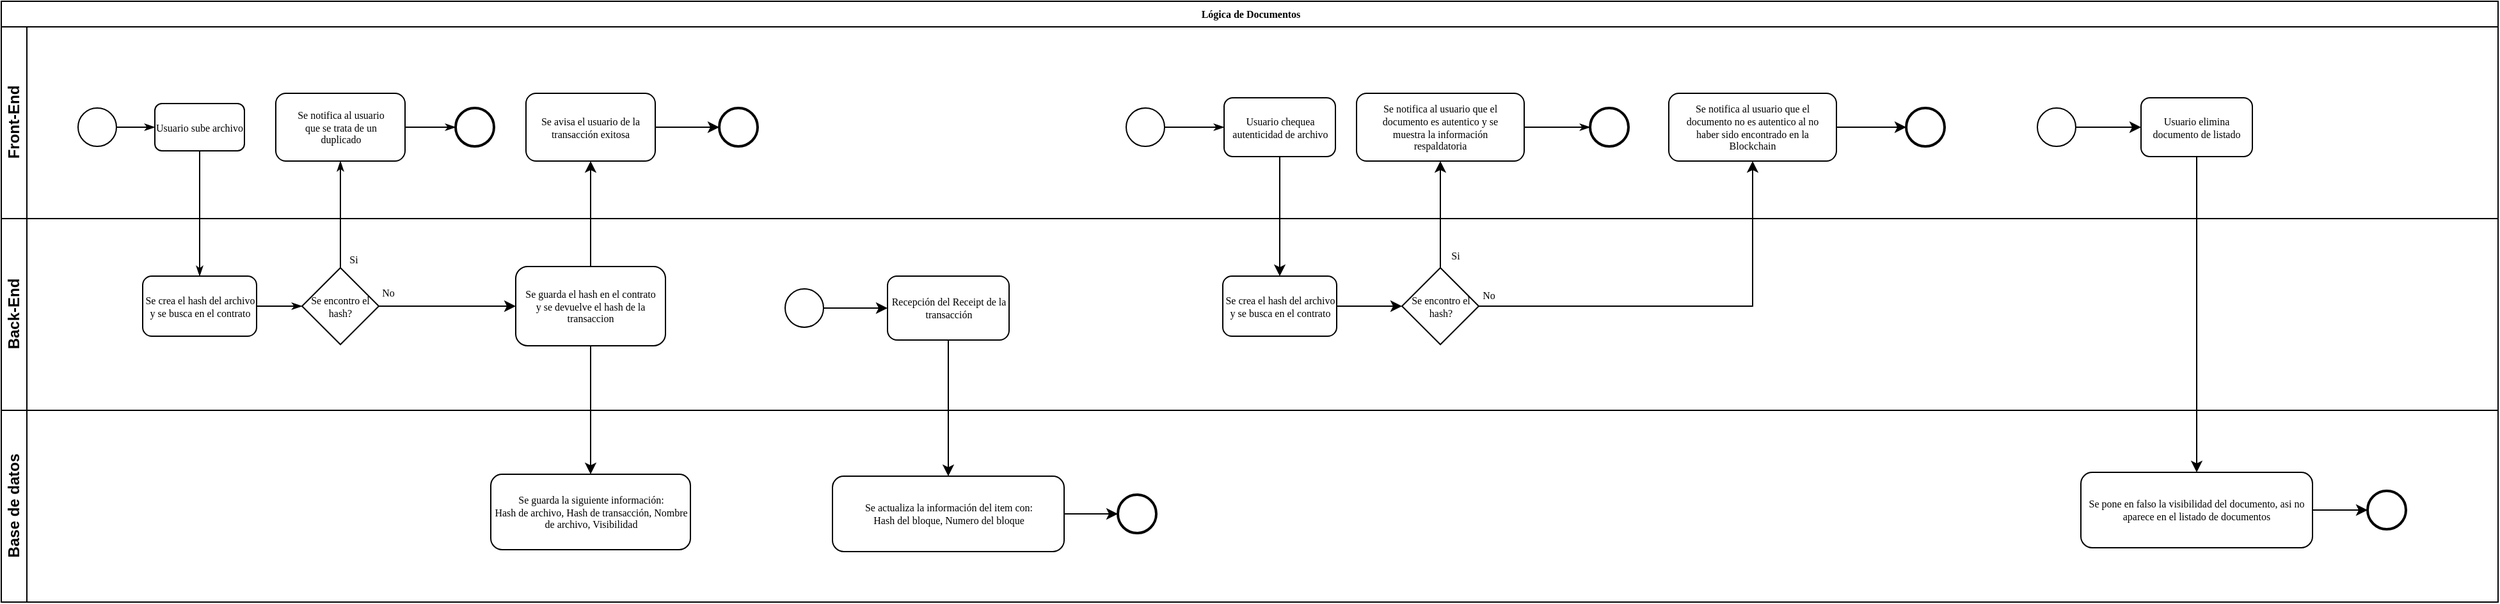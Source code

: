 <mxfile version="10.9.8" type="github"><diagram name="Carga y Verificación de archivos" id="c7488fd3-1785-93aa-aadb-54a6760d102a"><mxGraphModel dx="1955" dy="899" grid="0" gridSize="10" guides="1" tooltips="1" connect="1" arrows="1" fold="1" page="0" pageScale="1" pageWidth="1100" pageHeight="850" background="#ffffff" math="0" shadow="0"><root><mxCell id="0"/><mxCell id="1" parent="0"/><mxCell id="2b4e8129b02d487f-1" value="Lógica de Documentos" style="swimlane;html=1;childLayout=stackLayout;horizontal=1;startSize=20;horizontalStack=0;rounded=0;shadow=0;labelBackgroundColor=none;strokeColor=#000000;strokeWidth=1;fillColor=#ffffff;fontFamily=Verdana;fontSize=8;fontColor=#000000;align=center;" parent="1" vertex="1"><mxGeometry x="180" y="70" width="1951" height="470" as="geometry"/></mxCell><mxCell id="2b4e8129b02d487f-24" style="edgeStyle=orthogonalEdgeStyle;rounded=0;html=1;labelBackgroundColor=none;startArrow=none;startFill=0;startSize=5;endArrow=classicThin;endFill=1;endSize=5;jettySize=auto;orthogonalLoop=1;strokeColor=#000000;strokeWidth=1;fontFamily=Verdana;fontSize=8;fontColor=#000000;" parent="2b4e8129b02d487f-1" source="2b4e8129b02d487f-6" target="2b4e8129b02d487f-12" edge="1"><mxGeometry relative="1" as="geometry"/></mxCell><mxCell id="2b4e8129b02d487f-25" value="Si" style="edgeStyle=orthogonalEdgeStyle;rounded=0;html=1;labelBackgroundColor=none;startArrow=none;startFill=0;startSize=5;endArrow=classicThin;endFill=1;endSize=5;jettySize=auto;orthogonalLoop=1;strokeColor=#000000;strokeWidth=1;fontFamily=Verdana;fontSize=8;fontColor=#000000;" parent="2b4e8129b02d487f-1" source="2b4e8129b02d487f-13" target="2b4e8129b02d487f-7" edge="1"><mxGeometry x="-0.844" y="-10" relative="1" as="geometry"><mxPoint as="offset"/></mxGeometry></mxCell><mxCell id="Vf1fXxhv4RTHMEAuQQtR-8" style="edgeStyle=orthogonalEdgeStyle;rounded=0;orthogonalLoop=1;jettySize=auto;html=1;exitX=0.5;exitY=1;exitDx=0;exitDy=0;entryX=0.5;entryY=0;entryDx=0;entryDy=0;fontFamily=Verdana;fontSize=8;" parent="2b4e8129b02d487f-1" source="Vf1fXxhv4RTHMEAuQQtR-3" target="Vf1fXxhv4RTHMEAuQQtR-7" edge="1"><mxGeometry relative="1" as="geometry"/></mxCell><mxCell id="Vf1fXxhv4RTHMEAuQQtR-13" style="edgeStyle=orthogonalEdgeStyle;rounded=0;orthogonalLoop=1;jettySize=auto;html=1;exitX=0.5;exitY=1;exitDx=0;exitDy=0;entryX=0.5;entryY=0;entryDx=0;entryDy=0;fontFamily=Verdana;fontSize=8;" parent="2b4e8129b02d487f-1" source="Vf1fXxhv4RTHMEAuQQtR-10" target="Vf1fXxhv4RTHMEAuQQtR-12" edge="1"><mxGeometry relative="1" as="geometry"/></mxCell><mxCell id="2b4e8129b02d487f-2" value="Front-End" style="swimlane;html=1;startSize=20;horizontal=0;" parent="2b4e8129b02d487f-1" vertex="1"><mxGeometry y="20" width="1951" height="150" as="geometry"><mxRectangle y="20" width="680" height="80" as="alternateBounds"/></mxGeometry></mxCell><mxCell id="2b4e8129b02d487f-18" style="edgeStyle=orthogonalEdgeStyle;rounded=0;html=1;labelBackgroundColor=none;startArrow=none;startFill=0;startSize=5;endArrow=classicThin;endFill=1;endSize=5;jettySize=auto;orthogonalLoop=1;strokeColor=#000000;strokeWidth=1;fontFamily=Verdana;fontSize=8;fontColor=#000000;" parent="2b4e8129b02d487f-2" source="2b4e8129b02d487f-5" target="2b4e8129b02d487f-6" edge="1"><mxGeometry relative="1" as="geometry"/></mxCell><mxCell id="2b4e8129b02d487f-5" value="" style="ellipse;whiteSpace=wrap;html=1;rounded=0;shadow=0;labelBackgroundColor=none;strokeColor=#000000;strokeWidth=1;fillColor=#ffffff;fontFamily=Verdana;fontSize=8;fontColor=#000000;align=center;" parent="2b4e8129b02d487f-2" vertex="1"><mxGeometry x="60" y="63.5" width="30" height="30" as="geometry"/></mxCell><mxCell id="2b4e8129b02d487f-6" value="Usuario sube archivo" style="rounded=1;whiteSpace=wrap;html=1;shadow=0;labelBackgroundColor=none;strokeColor=#000000;strokeWidth=1;fillColor=#ffffff;fontFamily=Verdana;fontSize=8;fontColor=#000000;align=center;" parent="2b4e8129b02d487f-2" vertex="1"><mxGeometry x="120" y="60.0" width="70" height="37" as="geometry"/></mxCell><mxCell id="2b4e8129b02d487f-20" style="edgeStyle=orthogonalEdgeStyle;rounded=0;html=1;labelBackgroundColor=none;startArrow=none;startFill=0;startSize=5;endArrow=classicThin;endFill=1;endSize=5;jettySize=auto;orthogonalLoop=1;strokeColor=#000000;strokeWidth=1;fontFamily=Verdana;fontSize=8;fontColor=#000000;" parent="2b4e8129b02d487f-2" source="2b4e8129b02d487f-7" target="2b4e8129b02d487f-8" edge="1"><mxGeometry relative="1" as="geometry"><Array as="points"><mxPoint x="343" y="78"/><mxPoint x="343" y="78"/></Array></mxGeometry></mxCell><mxCell id="2b4e8129b02d487f-7" value="Se notifica al usuario que se trata de un duplicado" style="rounded=1;whiteSpace=wrap;html=1;shadow=0;labelBackgroundColor=none;strokeColor=#000000;strokeWidth=1;fillColor=#ffffff;fontFamily=Verdana;fontSize=8;fontColor=#000000;align=center;spacingLeft=10;spacingRight=10;" parent="2b4e8129b02d487f-2" vertex="1"><mxGeometry x="214.5" y="52.0" width="101" height="53" as="geometry"/></mxCell><mxCell id="2b4e8129b02d487f-8" value="" style="ellipse;whiteSpace=wrap;html=1;rounded=0;shadow=0;labelBackgroundColor=none;strokeColor=#000000;strokeWidth=2;fillColor=#ffffff;fontFamily=Verdana;fontSize=8;fontColor=#000000;align=center;" parent="2b4e8129b02d487f-2" vertex="1"><mxGeometry x="355" y="63.5" width="30" height="30" as="geometry"/></mxCell><mxCell id="vjVr3ZovqBMG1nXdXKrQ-22" value="" style="ellipse;whiteSpace=wrap;html=1;rounded=0;shadow=0;labelBackgroundColor=none;strokeColor=#000000;strokeWidth=1;fillColor=#ffffff;fontFamily=Verdana;fontSize=8;fontColor=#000000;align=center;" vertex="1" parent="2b4e8129b02d487f-2"><mxGeometry x="879" y="63.5" width="30" height="30" as="geometry"/></mxCell><mxCell id="vjVr3ZovqBMG1nXdXKrQ-23" value="Usuario chequea autenticidad de archivo" style="rounded=1;whiteSpace=wrap;html=1;shadow=0;labelBackgroundColor=none;strokeColor=#000000;strokeWidth=1;fillColor=#ffffff;fontFamily=Verdana;fontSize=8;fontColor=#000000;align=center;" vertex="1" parent="2b4e8129b02d487f-2"><mxGeometry x="955.5" y="55.5" width="87" height="46" as="geometry"/></mxCell><mxCell id="vjVr3ZovqBMG1nXdXKrQ-21" style="edgeStyle=orthogonalEdgeStyle;rounded=0;html=1;labelBackgroundColor=none;startArrow=none;startFill=0;startSize=5;endArrow=classicThin;endFill=1;endSize=5;jettySize=auto;orthogonalLoop=1;strokeColor=#000000;strokeWidth=1;fontFamily=Verdana;fontSize=8;fontColor=#000000;" edge="1" parent="2b4e8129b02d487f-2" source="vjVr3ZovqBMG1nXdXKrQ-22" target="vjVr3ZovqBMG1nXdXKrQ-23"><mxGeometry relative="1" as="geometry"/></mxCell><mxCell id="vjVr3ZovqBMG1nXdXKrQ-25" value="Se notifica al usuario que el documento es autentico y se muestra la información respaldatoria" style="rounded=1;whiteSpace=wrap;html=1;shadow=0;labelBackgroundColor=none;strokeColor=#000000;strokeWidth=1;fillColor=#ffffff;fontFamily=Verdana;fontSize=8;fontColor=#000000;align=center;spacingLeft=10;spacingRight=10;" vertex="1" parent="2b4e8129b02d487f-2"><mxGeometry x="1059" y="52" width="131" height="53" as="geometry"/></mxCell><mxCell id="vjVr3ZovqBMG1nXdXKrQ-26" value="" style="ellipse;whiteSpace=wrap;html=1;rounded=0;shadow=0;labelBackgroundColor=none;strokeColor=#000000;strokeWidth=2;fillColor=#ffffff;fontFamily=Verdana;fontSize=8;fontColor=#000000;align=center;" vertex="1" parent="2b4e8129b02d487f-2"><mxGeometry x="1241.5" y="63.5" width="30" height="30" as="geometry"/></mxCell><mxCell id="vjVr3ZovqBMG1nXdXKrQ-24" style="edgeStyle=orthogonalEdgeStyle;rounded=0;html=1;labelBackgroundColor=none;startArrow=none;startFill=0;startSize=5;endArrow=classicThin;endFill=1;endSize=5;jettySize=auto;orthogonalLoop=1;strokeColor=#000000;strokeWidth=1;fontFamily=Verdana;fontSize=8;fontColor=#000000;" edge="1" parent="2b4e8129b02d487f-2" source="vjVr3ZovqBMG1nXdXKrQ-25" target="vjVr3ZovqBMG1nXdXKrQ-26"><mxGeometry relative="1" as="geometry"><Array as="points"><mxPoint x="1224" y="78"/><mxPoint x="1224" y="78"/></Array></mxGeometry></mxCell><mxCell id="vjVr3ZovqBMG1nXdXKrQ-41" style="edgeStyle=orthogonalEdgeStyle;rounded=0;orthogonalLoop=1;jettySize=auto;html=1;exitX=1;exitY=0.5;exitDx=0;exitDy=0;entryX=0;entryY=0.5;entryDx=0;entryDy=0;fontFamily=Verdana;fontSize=8;" edge="1" parent="2b4e8129b02d487f-2" source="vjVr3ZovqBMG1nXdXKrQ-37" target="vjVr3ZovqBMG1nXdXKrQ-40"><mxGeometry relative="1" as="geometry"/></mxCell><mxCell id="vjVr3ZovqBMG1nXdXKrQ-37" value="Se notifica al usuario que el documento no es autentico al no haber sido encontrado en la Blockchain" style="rounded=1;whiteSpace=wrap;html=1;shadow=0;labelBackgroundColor=none;strokeColor=#000000;strokeWidth=1;fillColor=#ffffff;fontFamily=Verdana;fontSize=8;fontColor=#000000;align=center;spacingLeft=10;spacingRight=10;" vertex="1" parent="2b4e8129b02d487f-2"><mxGeometry x="1303" y="52" width="131" height="53" as="geometry"/></mxCell><mxCell id="vjVr3ZovqBMG1nXdXKrQ-40" value="" style="ellipse;whiteSpace=wrap;html=1;rounded=0;shadow=0;labelBackgroundColor=none;strokeColor=#000000;strokeWidth=2;fillColor=#ffffff;fontFamily=Verdana;fontSize=8;fontColor=#000000;align=center;" vertex="1" parent="2b4e8129b02d487f-2"><mxGeometry x="1488.5" y="63.5" width="30" height="30" as="geometry"/></mxCell><mxCell id="vjVr3ZovqBMG1nXdXKrQ-44" style="edgeStyle=orthogonalEdgeStyle;rounded=0;orthogonalLoop=1;jettySize=auto;html=1;exitX=1;exitY=0.5;exitDx=0;exitDy=0;entryX=0;entryY=0.5;entryDx=0;entryDy=0;fontFamily=Verdana;fontSize=8;" edge="1" parent="2b4e8129b02d487f-2" source="vjVr3ZovqBMG1nXdXKrQ-42" target="vjVr3ZovqBMG1nXdXKrQ-43"><mxGeometry relative="1" as="geometry"/></mxCell><mxCell id="vjVr3ZovqBMG1nXdXKrQ-42" value="" style="ellipse;whiteSpace=wrap;html=1;rounded=0;shadow=0;labelBackgroundColor=none;strokeColor=#000000;strokeWidth=1;fillColor=#ffffff;fontFamily=Verdana;fontSize=8;fontColor=#000000;align=center;" vertex="1" parent="2b4e8129b02d487f-2"><mxGeometry x="1591" y="63.5" width="30" height="30" as="geometry"/></mxCell><mxCell id="vjVr3ZovqBMG1nXdXKrQ-43" value="Usuario elimina documento de listado" style="rounded=1;whiteSpace=wrap;html=1;shadow=0;labelBackgroundColor=none;strokeColor=#000000;strokeWidth=1;fillColor=#ffffff;fontFamily=Verdana;fontSize=8;fontColor=#000000;align=center;" vertex="1" parent="2b4e8129b02d487f-2"><mxGeometry x="1672" y="55.5" width="87" height="46" as="geometry"/></mxCell><mxCell id="vjVr3ZovqBMG1nXdXKrQ-200" style="edgeStyle=orthogonalEdgeStyle;rounded=0;orthogonalLoop=1;jettySize=auto;html=1;exitX=1;exitY=0.5;exitDx=0;exitDy=0;entryX=0;entryY=0.5;entryDx=0;entryDy=0;fontFamily=Verdana;fontSize=8;" edge="1" parent="2b4e8129b02d487f-2" source="vjVr3ZovqBMG1nXdXKrQ-197" target="vjVr3ZovqBMG1nXdXKrQ-199"><mxGeometry relative="1" as="geometry"/></mxCell><mxCell id="vjVr3ZovqBMG1nXdXKrQ-197" value="Se avisa el usuario de la transacción exitosa" style="rounded=1;whiteSpace=wrap;html=1;shadow=0;labelBackgroundColor=none;strokeColor=#000000;strokeWidth=1;fillColor=#ffffff;fontFamily=Verdana;fontSize=8;fontColor=#000000;align=center;spacingLeft=10;spacingRight=10;" vertex="1" parent="2b4e8129b02d487f-2"><mxGeometry x="410" y="52.0" width="101" height="53" as="geometry"/></mxCell><mxCell id="vjVr3ZovqBMG1nXdXKrQ-199" value="" style="ellipse;whiteSpace=wrap;html=1;rounded=0;shadow=0;labelBackgroundColor=none;strokeColor=#000000;strokeWidth=2;fillColor=#ffffff;fontFamily=Verdana;fontSize=8;fontColor=#000000;align=center;" vertex="1" parent="2b4e8129b02d487f-2"><mxGeometry x="561" y="63.5" width="30" height="30" as="geometry"/></mxCell><mxCell id="vjVr3ZovqBMG1nXdXKrQ-33" style="edgeStyle=orthogonalEdgeStyle;rounded=0;orthogonalLoop=1;jettySize=auto;html=1;exitX=0.5;exitY=1;exitDx=0;exitDy=0;entryX=0.5;entryY=0;entryDx=0;entryDy=0;" edge="1" parent="2b4e8129b02d487f-1" source="vjVr3ZovqBMG1nXdXKrQ-23" target="vjVr3ZovqBMG1nXdXKrQ-28"><mxGeometry relative="1" as="geometry"/></mxCell><mxCell id="vjVr3ZovqBMG1nXdXKrQ-34" style="edgeStyle=orthogonalEdgeStyle;rounded=0;orthogonalLoop=1;jettySize=auto;html=1;exitX=0.5;exitY=0;exitDx=0;exitDy=0;exitPerimeter=0;entryX=0.5;entryY=1;entryDx=0;entryDy=0;" edge="1" parent="2b4e8129b02d487f-1" source="vjVr3ZovqBMG1nXdXKrQ-31" target="vjVr3ZovqBMG1nXdXKrQ-25"><mxGeometry relative="1" as="geometry"/></mxCell><mxCell id="vjVr3ZovqBMG1nXdXKrQ-39" value="Si" style="text;html=1;resizable=0;points=[];align=center;verticalAlign=middle;labelBackgroundColor=#ffffff;fontFamily=Verdana;fontSize=8;" vertex="1" connectable="0" parent="vjVr3ZovqBMG1nXdXKrQ-34"><mxGeometry x="-0.699" y="-1" relative="1" as="geometry"><mxPoint x="10" y="2.5" as="offset"/></mxGeometry></mxCell><mxCell id="vjVr3ZovqBMG1nXdXKrQ-29" style="edgeStyle=orthogonalEdgeStyle;rounded=0;orthogonalLoop=1;jettySize=auto;html=1;exitX=1;exitY=0.5;exitDx=0;exitDy=0;exitPerimeter=0;fontFamily=Verdana;fontSize=8;entryX=0.5;entryY=1;entryDx=0;entryDy=0;" edge="1" parent="2b4e8129b02d487f-1" source="vjVr3ZovqBMG1nXdXKrQ-31" target="vjVr3ZovqBMG1nXdXKrQ-37"><mxGeometry relative="1" as="geometry"><Array as="points"><mxPoint x="1154" y="239"/><mxPoint x="1369" y="239"/></Array><mxPoint x="1410" y="134" as="targetPoint"/></mxGeometry></mxCell><mxCell id="vjVr3ZovqBMG1nXdXKrQ-30" value="No" style="text;html=1;resizable=0;points=[];align=center;verticalAlign=middle;labelBackgroundColor=#ffffff;fontSize=8;fontFamily=Verdana;" vertex="1" connectable="0" parent="vjVr3ZovqBMG1nXdXKrQ-29"><mxGeometry y="-13" relative="1" as="geometry"><mxPoint x="-156.5" y="-21.5" as="offset"/></mxGeometry></mxCell><mxCell id="vjVr3ZovqBMG1nXdXKrQ-46" style="edgeStyle=orthogonalEdgeStyle;rounded=0;orthogonalLoop=1;jettySize=auto;html=1;exitX=0.5;exitY=1;exitDx=0;exitDy=0;entryX=0.5;entryY=0;entryDx=0;entryDy=0;fontFamily=Verdana;fontSize=8;" edge="1" parent="2b4e8129b02d487f-1" source="vjVr3ZovqBMG1nXdXKrQ-43" target="vjVr3ZovqBMG1nXdXKrQ-45"><mxGeometry relative="1" as="geometry"/></mxCell><mxCell id="vjVr3ZovqBMG1nXdXKrQ-198" style="edgeStyle=orthogonalEdgeStyle;rounded=0;orthogonalLoop=1;jettySize=auto;html=1;exitX=0.5;exitY=0;exitDx=0;exitDy=0;entryX=0.5;entryY=1;entryDx=0;entryDy=0;fontFamily=Verdana;fontSize=8;" edge="1" parent="2b4e8129b02d487f-1" source="Vf1fXxhv4RTHMEAuQQtR-3" target="vjVr3ZovqBMG1nXdXKrQ-197"><mxGeometry relative="1" as="geometry"><Array as="points"><mxPoint x="460" y="182"/><mxPoint x="460" y="182"/></Array></mxGeometry></mxCell><mxCell id="2b4e8129b02d487f-3" value="Back-End" style="swimlane;html=1;startSize=20;horizontal=0;" parent="2b4e8129b02d487f-1" vertex="1"><mxGeometry y="170" width="1951" height="150" as="geometry"/></mxCell><mxCell id="2b4e8129b02d487f-26" style="edgeStyle=orthogonalEdgeStyle;rounded=0;html=1;labelBackgroundColor=none;startArrow=none;startFill=0;startSize=5;endArrow=classicThin;endFill=1;endSize=5;jettySize=auto;orthogonalLoop=1;strokeColor=#000000;strokeWidth=1;fontFamily=Verdana;fontSize=8;fontColor=#000000;" parent="2b4e8129b02d487f-3" source="2b4e8129b02d487f-12" target="2b4e8129b02d487f-13" edge="1"><mxGeometry relative="1" as="geometry"><Array as="points"><mxPoint x="230" y="69"/><mxPoint x="230" y="69"/></Array></mxGeometry></mxCell><mxCell id="2b4e8129b02d487f-12" value="Se crea el hash del archivo y se busca en el contrato" style="rounded=1;whiteSpace=wrap;html=1;shadow=0;labelBackgroundColor=none;strokeColor=#000000;strokeWidth=1;fillColor=#ffffff;fontFamily=Verdana;fontSize=8;fontColor=#000000;align=center;" parent="2b4e8129b02d487f-3" vertex="1"><mxGeometry x="110.5" y="45.0" width="89" height="47" as="geometry"/></mxCell><mxCell id="Vf1fXxhv4RTHMEAuQQtR-5" style="edgeStyle=orthogonalEdgeStyle;rounded=0;orthogonalLoop=1;jettySize=auto;html=1;exitX=1;exitY=0.5;exitDx=0;exitDy=0;exitPerimeter=0;entryX=0;entryY=0.5;entryDx=0;entryDy=0;fontFamily=Verdana;fontSize=8;" parent="2b4e8129b02d487f-3" source="2b4e8129b02d487f-13" target="Vf1fXxhv4RTHMEAuQQtR-3" edge="1"><mxGeometry relative="1" as="geometry"><Array as="points"><mxPoint x="310" y="68"/></Array></mxGeometry></mxCell><mxCell id="Vf1fXxhv4RTHMEAuQQtR-6" value="No" style="text;html=1;resizable=0;points=[];align=center;verticalAlign=middle;labelBackgroundColor=#ffffff;fontSize=8;fontFamily=Verdana;" parent="Vf1fXxhv4RTHMEAuQQtR-5" vertex="1" connectable="0"><mxGeometry y="-13" relative="1" as="geometry"><mxPoint x="-47" y="-23.5" as="offset"/></mxGeometry></mxCell><mxCell id="2b4e8129b02d487f-13" value="Se encontro el hash?" style="strokeWidth=1;html=1;shape=mxgraph.flowchart.decision;whiteSpace=wrap;rounded=1;shadow=0;labelBackgroundColor=none;fillColor=#ffffff;fontFamily=Verdana;fontSize=8;fontColor=#000000;align=center;spacing=7;" parent="2b4e8129b02d487f-3" vertex="1"><mxGeometry x="235" y="38.5" width="60" height="60" as="geometry"/></mxCell><mxCell id="Vf1fXxhv4RTHMEAuQQtR-3" value="Se guarda el hash en el contrato y&amp;nbsp;se devuelve el hash de la transaccion" style="rounded=1;whiteSpace=wrap;html=1;shadow=0;labelBackgroundColor=none;strokeColor=#000000;strokeWidth=1;fillColor=#ffffff;fontFamily=Verdana;fontSize=8;fontColor=#000000;align=center;" parent="2b4e8129b02d487f-3" vertex="1"><mxGeometry x="402" y="37.5" width="117" height="62" as="geometry"/></mxCell><mxCell id="Vf1fXxhv4RTHMEAuQQtR-11" style="edgeStyle=orthogonalEdgeStyle;rounded=0;orthogonalLoop=1;jettySize=auto;html=1;exitX=1;exitY=0.5;exitDx=0;exitDy=0;entryX=0;entryY=0.5;entryDx=0;entryDy=0;fontFamily=Verdana;fontSize=8;" parent="2b4e8129b02d487f-3" source="Vf1fXxhv4RTHMEAuQQtR-9" target="Vf1fXxhv4RTHMEAuQQtR-10" edge="1"><mxGeometry relative="1" as="geometry"/></mxCell><mxCell id="Vf1fXxhv4RTHMEAuQQtR-9" value="" style="ellipse;whiteSpace=wrap;html=1;rounded=0;shadow=0;labelBackgroundColor=none;strokeColor=#000000;strokeWidth=1;fillColor=#ffffff;fontFamily=Verdana;fontSize=8;fontColor=#000000;align=center;" parent="2b4e8129b02d487f-3" vertex="1"><mxGeometry x="612.5" y="55" width="30" height="30" as="geometry"/></mxCell><mxCell id="Vf1fXxhv4RTHMEAuQQtR-10" value="Recepción del Receipt de la transacción" style="rounded=1;whiteSpace=wrap;html=1;shadow=0;labelBackgroundColor=none;strokeColor=#000000;strokeWidth=1;fillColor=#ffffff;fontFamily=Verdana;fontSize=8;fontColor=#000000;align=center;" parent="2b4e8129b02d487f-3" vertex="1"><mxGeometry x="692.5" y="45" width="95" height="50" as="geometry"/></mxCell><mxCell id="vjVr3ZovqBMG1nXdXKrQ-36" style="edgeStyle=orthogonalEdgeStyle;rounded=0;orthogonalLoop=1;jettySize=auto;html=1;exitX=1;exitY=0.5;exitDx=0;exitDy=0;entryX=0;entryY=0.5;entryDx=0;entryDy=0;entryPerimeter=0;" edge="1" parent="2b4e8129b02d487f-3" source="vjVr3ZovqBMG1nXdXKrQ-28" target="vjVr3ZovqBMG1nXdXKrQ-31"><mxGeometry relative="1" as="geometry"/></mxCell><mxCell id="vjVr3ZovqBMG1nXdXKrQ-28" value="Se crea el hash del archivo y se busca en el contrato" style="rounded=1;whiteSpace=wrap;html=1;shadow=0;labelBackgroundColor=none;strokeColor=#000000;strokeWidth=1;fillColor=#ffffff;fontFamily=Verdana;fontSize=8;fontColor=#000000;align=center;" vertex="1" parent="2b4e8129b02d487f-3"><mxGeometry x="954.5" y="45.0" width="89" height="47" as="geometry"/></mxCell><mxCell id="vjVr3ZovqBMG1nXdXKrQ-31" value="Se encontro el hash?" style="strokeWidth=1;html=1;shape=mxgraph.flowchart.decision;whiteSpace=wrap;rounded=1;shadow=0;labelBackgroundColor=none;fillColor=#ffffff;fontFamily=Verdana;fontSize=8;fontColor=#000000;align=center;spacing=7;" vertex="1" parent="2b4e8129b02d487f-3"><mxGeometry x="1094.5" y="38.5" width="60" height="60" as="geometry"/></mxCell><mxCell id="2b4e8129b02d487f-4" value="Base de datos" style="swimlane;html=1;startSize=20;horizontal=0;" parent="2b4e8129b02d487f-1" vertex="1"><mxGeometry y="320" width="1951" height="150" as="geometry"/></mxCell><mxCell id="Vf1fXxhv4RTHMEAuQQtR-7" value="Se guarda la siguiente información:&lt;br&gt;Hash de archivo, Hash de transacción, Nombre de archivo, Visibilidad" style="rounded=1;whiteSpace=wrap;html=1;shadow=0;labelBackgroundColor=none;strokeColor=#000000;strokeWidth=1;fillColor=#ffffff;fontFamily=Verdana;fontSize=8;fontColor=#000000;align=center;" parent="2b4e8129b02d487f-4" vertex="1"><mxGeometry x="382.5" y="50.0" width="156" height="59" as="geometry"/></mxCell><mxCell id="vjVr3ZovqBMG1nXdXKrQ-4" style="edgeStyle=orthogonalEdgeStyle;rounded=0;orthogonalLoop=1;jettySize=auto;html=1;exitX=1;exitY=0.5;exitDx=0;exitDy=0;entryX=0;entryY=0.5;entryDx=0;entryDy=0;" edge="1" parent="2b4e8129b02d487f-4" source="Vf1fXxhv4RTHMEAuQQtR-12" target="vjVr3ZovqBMG1nXdXKrQ-3"><mxGeometry relative="1" as="geometry"/></mxCell><mxCell id="Vf1fXxhv4RTHMEAuQQtR-12" value="Se actualiza la información del item con:&lt;br&gt;Hash del bloque, Numero del bloque" style="rounded=1;whiteSpace=wrap;html=1;shadow=0;labelBackgroundColor=none;strokeColor=#000000;strokeWidth=1;fillColor=#ffffff;fontFamily=Verdana;fontSize=8;fontColor=#000000;align=center;" parent="2b4e8129b02d487f-4" vertex="1"><mxGeometry x="649.5" y="51.5" width="181" height="59" as="geometry"/></mxCell><mxCell id="vjVr3ZovqBMG1nXdXKrQ-3" value="" style="ellipse;whiteSpace=wrap;html=1;rounded=0;shadow=0;labelBackgroundColor=none;strokeColor=#000000;strokeWidth=2;fillColor=#ffffff;fontFamily=Verdana;fontSize=8;fontColor=#000000;align=center;" vertex="1" parent="2b4e8129b02d487f-4"><mxGeometry x="872.5" y="66" width="30" height="30" as="geometry"/></mxCell><mxCell id="vjVr3ZovqBMG1nXdXKrQ-196" style="edgeStyle=orthogonalEdgeStyle;rounded=0;orthogonalLoop=1;jettySize=auto;html=1;exitX=1;exitY=0.5;exitDx=0;exitDy=0;entryX=0;entryY=0.5;entryDx=0;entryDy=0;fontFamily=Verdana;fontSize=8;" edge="1" parent="2b4e8129b02d487f-4" source="vjVr3ZovqBMG1nXdXKrQ-45" target="vjVr3ZovqBMG1nXdXKrQ-194"><mxGeometry relative="1" as="geometry"/></mxCell><mxCell id="vjVr3ZovqBMG1nXdXKrQ-45" value="Se pone en falso la visibilidad del documento, asi no aparece en el listado de documentos" style="rounded=1;whiteSpace=wrap;html=1;shadow=0;labelBackgroundColor=none;strokeColor=#000000;strokeWidth=1;fillColor=#ffffff;fontFamily=Verdana;fontSize=8;fontColor=#000000;align=center;" vertex="1" parent="2b4e8129b02d487f-4"><mxGeometry x="1625" y="48.5" width="181" height="59" as="geometry"/></mxCell><mxCell id="vjVr3ZovqBMG1nXdXKrQ-194" value="" style="ellipse;whiteSpace=wrap;html=1;rounded=0;shadow=0;labelBackgroundColor=none;strokeColor=#000000;strokeWidth=2;fillColor=#ffffff;fontFamily=Verdana;fontSize=8;fontColor=#000000;align=center;" vertex="1" parent="2b4e8129b02d487f-4"><mxGeometry x="1849" y="63" width="30" height="30" as="geometry"/></mxCell></root></mxGraphModel></diagram><diagram id="rhWUZZP7U8k54RgJGLQs" name="Manejo de usuarios"><mxGraphModel dx="1146" dy="527" grid="0" gridSize="10" guides="1" tooltips="1" connect="1" arrows="1" fold="1" page="0" pageScale="1" pageWidth="827" pageHeight="1169" math="0" shadow="0"><root><mxCell id="GRxS8vdHYQAf0YTLYprZ-0"/><mxCell id="GRxS8vdHYQAf0YTLYprZ-1" parent="GRxS8vdHYQAf0YTLYprZ-0"/><mxCell id="HaHUGldQ6qSbVFNxGOQR-0" value="Lógica de proveedor" style="swimlane;html=1;childLayout=stackLayout;horizontal=1;startSize=20;horizontalStack=0;rounded=0;shadow=0;labelBackgroundColor=none;strokeColor=#000000;strokeWidth=1;fillColor=#ffffff;fontFamily=Verdana;fontSize=8;fontColor=#000000;align=center;" vertex="1" parent="GRxS8vdHYQAf0YTLYprZ-1"><mxGeometry x="180" y="70" width="1951" height="470" as="geometry"/></mxCell><mxCell id="HaHUGldQ6qSbVFNxGOQR-1" style="edgeStyle=orthogonalEdgeStyle;rounded=0;html=1;labelBackgroundColor=none;startArrow=none;startFill=0;startSize=5;endArrow=classicThin;endFill=1;endSize=5;jettySize=auto;orthogonalLoop=1;strokeColor=#000000;strokeWidth=1;fontFamily=Verdana;fontSize=8;fontColor=#000000;" edge="1" parent="HaHUGldQ6qSbVFNxGOQR-0" source="HaHUGldQ6qSbVFNxGOQR-8" target="HaHUGldQ6qSbVFNxGOQR-36"><mxGeometry relative="1" as="geometry"/></mxCell><mxCell id="HaHUGldQ6qSbVFNxGOQR-2" value="Si" style="edgeStyle=orthogonalEdgeStyle;rounded=0;html=1;labelBackgroundColor=none;startArrow=none;startFill=0;startSize=5;endArrow=classicThin;endFill=1;endSize=5;jettySize=auto;orthogonalLoop=1;strokeColor=#000000;strokeWidth=1;fontFamily=Verdana;fontSize=8;fontColor=#000000;" edge="1" parent="HaHUGldQ6qSbVFNxGOQR-0" source="HaHUGldQ6qSbVFNxGOQR-39" target="HaHUGldQ6qSbVFNxGOQR-10"><mxGeometry x="-0.844" y="-10" relative="1" as="geometry"><mxPoint as="offset"/></mxGeometry></mxCell><mxCell id="HaHUGldQ6qSbVFNxGOQR-3" style="edgeStyle=orthogonalEdgeStyle;rounded=0;orthogonalLoop=1;jettySize=auto;html=1;exitX=0.5;exitY=1;exitDx=0;exitDy=0;entryX=0.5;entryY=0;entryDx=0;entryDy=0;fontFamily=Verdana;fontSize=8;" edge="1" parent="HaHUGldQ6qSbVFNxGOQR-0" source="HaHUGldQ6qSbVFNxGOQR-40" target="HaHUGldQ6qSbVFNxGOQR-48"><mxGeometry relative="1" as="geometry"/></mxCell><mxCell id="HaHUGldQ6qSbVFNxGOQR-4" style="edgeStyle=orthogonalEdgeStyle;rounded=0;orthogonalLoop=1;jettySize=auto;html=1;exitX=0.5;exitY=1;exitDx=0;exitDy=0;entryX=0.5;entryY=0;entryDx=0;entryDy=0;fontFamily=Verdana;fontSize=8;" edge="1" parent="HaHUGldQ6qSbVFNxGOQR-0" source="HaHUGldQ6qSbVFNxGOQR-43" target="HaHUGldQ6qSbVFNxGOQR-50"><mxGeometry relative="1" as="geometry"/></mxCell><mxCell id="HaHUGldQ6qSbVFNxGOQR-5" value="Front-End" style="swimlane;html=1;startSize=20;horizontal=0;" vertex="1" parent="HaHUGldQ6qSbVFNxGOQR-0"><mxGeometry y="20" width="1951" height="150" as="geometry"><mxRectangle y="20" width="680" height="80" as="alternateBounds"/></mxGeometry></mxCell><mxCell id="HaHUGldQ6qSbVFNxGOQR-6" style="edgeStyle=orthogonalEdgeStyle;rounded=0;html=1;labelBackgroundColor=none;startArrow=none;startFill=0;startSize=5;endArrow=classicThin;endFill=1;endSize=5;jettySize=auto;orthogonalLoop=1;strokeColor=#000000;strokeWidth=1;fontFamily=Verdana;fontSize=8;fontColor=#000000;" edge="1" parent="HaHUGldQ6qSbVFNxGOQR-5" source="HaHUGldQ6qSbVFNxGOQR-7" target="HaHUGldQ6qSbVFNxGOQR-8"><mxGeometry relative="1" as="geometry"/></mxCell><mxCell id="HaHUGldQ6qSbVFNxGOQR-7" value="" style="ellipse;whiteSpace=wrap;html=1;rounded=0;shadow=0;labelBackgroundColor=none;strokeColor=#000000;strokeWidth=1;fillColor=#ffffff;fontFamily=Verdana;fontSize=8;fontColor=#000000;align=center;" vertex="1" parent="HaHUGldQ6qSbVFNxGOQR-5"><mxGeometry x="60" y="63.5" width="30" height="30" as="geometry"/></mxCell><mxCell id="HaHUGldQ6qSbVFNxGOQR-8" value="Administrador crea usuario" style="rounded=1;whiteSpace=wrap;html=1;shadow=0;labelBackgroundColor=none;strokeColor=#000000;strokeWidth=1;fillColor=#ffffff;fontFamily=Verdana;fontSize=8;fontColor=#000000;align=center;" vertex="1" parent="HaHUGldQ6qSbVFNxGOQR-5"><mxGeometry x="120" y="60.0" width="70" height="37" as="geometry"/></mxCell><mxCell id="HaHUGldQ6qSbVFNxGOQR-9" style="edgeStyle=orthogonalEdgeStyle;rounded=0;html=1;labelBackgroundColor=none;startArrow=none;startFill=0;startSize=5;endArrow=classicThin;endFill=1;endSize=5;jettySize=auto;orthogonalLoop=1;strokeColor=#000000;strokeWidth=1;fontFamily=Verdana;fontSize=8;fontColor=#000000;" edge="1" parent="HaHUGldQ6qSbVFNxGOQR-5" source="HaHUGldQ6qSbVFNxGOQR-10" target="HaHUGldQ6qSbVFNxGOQR-11"><mxGeometry relative="1" as="geometry"><Array as="points"><mxPoint x="343" y="78"/><mxPoint x="343" y="78"/></Array></mxGeometry></mxCell><mxCell id="HaHUGldQ6qSbVFNxGOQR-10" value="Se notifica al usuario que se trata de un duplicado" style="rounded=1;whiteSpace=wrap;html=1;shadow=0;labelBackgroundColor=none;strokeColor=#000000;strokeWidth=1;fillColor=#ffffff;fontFamily=Verdana;fontSize=8;fontColor=#000000;align=center;spacingLeft=10;spacingRight=10;" vertex="1" parent="HaHUGldQ6qSbVFNxGOQR-5"><mxGeometry x="214.5" y="52.0" width="101" height="53" as="geometry"/></mxCell><mxCell id="HaHUGldQ6qSbVFNxGOQR-11" value="" style="ellipse;whiteSpace=wrap;html=1;rounded=0;shadow=0;labelBackgroundColor=none;strokeColor=#000000;strokeWidth=2;fillColor=#ffffff;fontFamily=Verdana;fontSize=8;fontColor=#000000;align=center;" vertex="1" parent="HaHUGldQ6qSbVFNxGOQR-5"><mxGeometry x="355" y="63.5" width="30" height="30" as="geometry"/></mxCell><mxCell id="HaHUGldQ6qSbVFNxGOQR-12" value="" style="ellipse;whiteSpace=wrap;html=1;rounded=0;shadow=0;labelBackgroundColor=none;strokeColor=#000000;strokeWidth=1;fillColor=#ffffff;fontFamily=Verdana;fontSize=8;fontColor=#000000;align=center;" vertex="1" parent="HaHUGldQ6qSbVFNxGOQR-5"><mxGeometry x="879" y="63.5" width="30" height="30" as="geometry"/></mxCell><mxCell id="HaHUGldQ6qSbVFNxGOQR-13" value="Usuario chequea autenticidad de archivo" style="rounded=1;whiteSpace=wrap;html=1;shadow=0;labelBackgroundColor=none;strokeColor=#000000;strokeWidth=1;fillColor=#ffffff;fontFamily=Verdana;fontSize=8;fontColor=#000000;align=center;" vertex="1" parent="HaHUGldQ6qSbVFNxGOQR-5"><mxGeometry x="955.5" y="55.5" width="87" height="46" as="geometry"/></mxCell><mxCell id="HaHUGldQ6qSbVFNxGOQR-14" style="edgeStyle=orthogonalEdgeStyle;rounded=0;html=1;labelBackgroundColor=none;startArrow=none;startFill=0;startSize=5;endArrow=classicThin;endFill=1;endSize=5;jettySize=auto;orthogonalLoop=1;strokeColor=#000000;strokeWidth=1;fontFamily=Verdana;fontSize=8;fontColor=#000000;" edge="1" parent="HaHUGldQ6qSbVFNxGOQR-5" source="HaHUGldQ6qSbVFNxGOQR-12" target="HaHUGldQ6qSbVFNxGOQR-13"><mxGeometry relative="1" as="geometry"/></mxCell><mxCell id="HaHUGldQ6qSbVFNxGOQR-15" value="Se notifica al usuario que el documento es autentico y se muestra la información respaldatoria" style="rounded=1;whiteSpace=wrap;html=1;shadow=0;labelBackgroundColor=none;strokeColor=#000000;strokeWidth=1;fillColor=#ffffff;fontFamily=Verdana;fontSize=8;fontColor=#000000;align=center;spacingLeft=10;spacingRight=10;" vertex="1" parent="HaHUGldQ6qSbVFNxGOQR-5"><mxGeometry x="1059" y="52" width="131" height="53" as="geometry"/></mxCell><mxCell id="HaHUGldQ6qSbVFNxGOQR-16" value="" style="ellipse;whiteSpace=wrap;html=1;rounded=0;shadow=0;labelBackgroundColor=none;strokeColor=#000000;strokeWidth=2;fillColor=#ffffff;fontFamily=Verdana;fontSize=8;fontColor=#000000;align=center;" vertex="1" parent="HaHUGldQ6qSbVFNxGOQR-5"><mxGeometry x="1241.5" y="63.5" width="30" height="30" as="geometry"/></mxCell><mxCell id="HaHUGldQ6qSbVFNxGOQR-17" style="edgeStyle=orthogonalEdgeStyle;rounded=0;html=1;labelBackgroundColor=none;startArrow=none;startFill=0;startSize=5;endArrow=classicThin;endFill=1;endSize=5;jettySize=auto;orthogonalLoop=1;strokeColor=#000000;strokeWidth=1;fontFamily=Verdana;fontSize=8;fontColor=#000000;" edge="1" parent="HaHUGldQ6qSbVFNxGOQR-5" source="HaHUGldQ6qSbVFNxGOQR-15" target="HaHUGldQ6qSbVFNxGOQR-16"><mxGeometry relative="1" as="geometry"><Array as="points"><mxPoint x="1224" y="78"/><mxPoint x="1224" y="78"/></Array></mxGeometry></mxCell><mxCell id="HaHUGldQ6qSbVFNxGOQR-18" style="edgeStyle=orthogonalEdgeStyle;rounded=0;orthogonalLoop=1;jettySize=auto;html=1;exitX=1;exitY=0.5;exitDx=0;exitDy=0;entryX=0;entryY=0.5;entryDx=0;entryDy=0;fontFamily=Verdana;fontSize=8;" edge="1" parent="HaHUGldQ6qSbVFNxGOQR-5" source="HaHUGldQ6qSbVFNxGOQR-19" target="HaHUGldQ6qSbVFNxGOQR-20"><mxGeometry relative="1" as="geometry"/></mxCell><mxCell id="HaHUGldQ6qSbVFNxGOQR-19" value="Se notifica al usuario que el documento no es autentico al no haber sido encontrado en la Blockchain" style="rounded=1;whiteSpace=wrap;html=1;shadow=0;labelBackgroundColor=none;strokeColor=#000000;strokeWidth=1;fillColor=#ffffff;fontFamily=Verdana;fontSize=8;fontColor=#000000;align=center;spacingLeft=10;spacingRight=10;" vertex="1" parent="HaHUGldQ6qSbVFNxGOQR-5"><mxGeometry x="1303" y="52" width="131" height="53" as="geometry"/></mxCell><mxCell id="HaHUGldQ6qSbVFNxGOQR-20" value="" style="ellipse;whiteSpace=wrap;html=1;rounded=0;shadow=0;labelBackgroundColor=none;strokeColor=#000000;strokeWidth=2;fillColor=#ffffff;fontFamily=Verdana;fontSize=8;fontColor=#000000;align=center;" vertex="1" parent="HaHUGldQ6qSbVFNxGOQR-5"><mxGeometry x="1488.5" y="63.5" width="30" height="30" as="geometry"/></mxCell><mxCell id="HaHUGldQ6qSbVFNxGOQR-21" style="edgeStyle=orthogonalEdgeStyle;rounded=0;orthogonalLoop=1;jettySize=auto;html=1;exitX=1;exitY=0.5;exitDx=0;exitDy=0;entryX=0;entryY=0.5;entryDx=0;entryDy=0;fontFamily=Verdana;fontSize=8;" edge="1" parent="HaHUGldQ6qSbVFNxGOQR-5" source="HaHUGldQ6qSbVFNxGOQR-22" target="HaHUGldQ6qSbVFNxGOQR-23"><mxGeometry relative="1" as="geometry"/></mxCell><mxCell id="HaHUGldQ6qSbVFNxGOQR-22" value="" style="ellipse;whiteSpace=wrap;html=1;rounded=0;shadow=0;labelBackgroundColor=none;strokeColor=#000000;strokeWidth=1;fillColor=#ffffff;fontFamily=Verdana;fontSize=8;fontColor=#000000;align=center;" vertex="1" parent="HaHUGldQ6qSbVFNxGOQR-5"><mxGeometry x="1591" y="63.5" width="30" height="30" as="geometry"/></mxCell><mxCell id="HaHUGldQ6qSbVFNxGOQR-23" value="Usuario elimina documento de listado" style="rounded=1;whiteSpace=wrap;html=1;shadow=0;labelBackgroundColor=none;strokeColor=#000000;strokeWidth=1;fillColor=#ffffff;fontFamily=Verdana;fontSize=8;fontColor=#000000;align=center;" vertex="1" parent="HaHUGldQ6qSbVFNxGOQR-5"><mxGeometry x="1672" y="55.5" width="87" height="46" as="geometry"/></mxCell><mxCell id="HaHUGldQ6qSbVFNxGOQR-24" style="edgeStyle=orthogonalEdgeStyle;rounded=0;orthogonalLoop=1;jettySize=auto;html=1;exitX=1;exitY=0.5;exitDx=0;exitDy=0;entryX=0;entryY=0.5;entryDx=0;entryDy=0;fontFamily=Verdana;fontSize=8;" edge="1" parent="HaHUGldQ6qSbVFNxGOQR-5" source="HaHUGldQ6qSbVFNxGOQR-25" target="HaHUGldQ6qSbVFNxGOQR-26"><mxGeometry relative="1" as="geometry"/></mxCell><mxCell id="HaHUGldQ6qSbVFNxGOQR-25" value="Se avisa el usuario de la transacción exitosa" style="rounded=1;whiteSpace=wrap;html=1;shadow=0;labelBackgroundColor=none;strokeColor=#000000;strokeWidth=1;fillColor=#ffffff;fontFamily=Verdana;fontSize=8;fontColor=#000000;align=center;spacingLeft=10;spacingRight=10;" vertex="1" parent="HaHUGldQ6qSbVFNxGOQR-5"><mxGeometry x="410" y="52.0" width="101" height="53" as="geometry"/></mxCell><mxCell id="HaHUGldQ6qSbVFNxGOQR-26" value="" style="ellipse;whiteSpace=wrap;html=1;rounded=0;shadow=0;labelBackgroundColor=none;strokeColor=#000000;strokeWidth=2;fillColor=#ffffff;fontFamily=Verdana;fontSize=8;fontColor=#000000;align=center;" vertex="1" parent="HaHUGldQ6qSbVFNxGOQR-5"><mxGeometry x="561" y="63.5" width="30" height="30" as="geometry"/></mxCell><mxCell id="HaHUGldQ6qSbVFNxGOQR-27" style="edgeStyle=orthogonalEdgeStyle;rounded=0;orthogonalLoop=1;jettySize=auto;html=1;exitX=0.5;exitY=1;exitDx=0;exitDy=0;entryX=0.5;entryY=0;entryDx=0;entryDy=0;" edge="1" parent="HaHUGldQ6qSbVFNxGOQR-0" source="HaHUGldQ6qSbVFNxGOQR-13" target="HaHUGldQ6qSbVFNxGOQR-45"><mxGeometry relative="1" as="geometry"/></mxCell><mxCell id="HaHUGldQ6qSbVFNxGOQR-28" style="edgeStyle=orthogonalEdgeStyle;rounded=0;orthogonalLoop=1;jettySize=auto;html=1;exitX=0.5;exitY=0;exitDx=0;exitDy=0;exitPerimeter=0;entryX=0.5;entryY=1;entryDx=0;entryDy=0;" edge="1" parent="HaHUGldQ6qSbVFNxGOQR-0" source="HaHUGldQ6qSbVFNxGOQR-46" target="HaHUGldQ6qSbVFNxGOQR-15"><mxGeometry relative="1" as="geometry"/></mxCell><mxCell id="HaHUGldQ6qSbVFNxGOQR-29" value="Si" style="text;html=1;resizable=0;points=[];align=center;verticalAlign=middle;labelBackgroundColor=#ffffff;fontFamily=Verdana;fontSize=8;" vertex="1" connectable="0" parent="HaHUGldQ6qSbVFNxGOQR-28"><mxGeometry x="-0.699" y="-1" relative="1" as="geometry"><mxPoint x="10" y="2.5" as="offset"/></mxGeometry></mxCell><mxCell id="HaHUGldQ6qSbVFNxGOQR-30" style="edgeStyle=orthogonalEdgeStyle;rounded=0;orthogonalLoop=1;jettySize=auto;html=1;exitX=1;exitY=0.5;exitDx=0;exitDy=0;exitPerimeter=0;fontFamily=Verdana;fontSize=8;entryX=0.5;entryY=1;entryDx=0;entryDy=0;" edge="1" parent="HaHUGldQ6qSbVFNxGOQR-0" source="HaHUGldQ6qSbVFNxGOQR-46" target="HaHUGldQ6qSbVFNxGOQR-19"><mxGeometry relative="1" as="geometry"><Array as="points"><mxPoint x="1154" y="239"/><mxPoint x="1369" y="239"/></Array><mxPoint x="1410" y="134" as="targetPoint"/></mxGeometry></mxCell><mxCell id="HaHUGldQ6qSbVFNxGOQR-31" value="No" style="text;html=1;resizable=0;points=[];align=center;verticalAlign=middle;labelBackgroundColor=#ffffff;fontSize=8;fontFamily=Verdana;" vertex="1" connectable="0" parent="HaHUGldQ6qSbVFNxGOQR-30"><mxGeometry y="-13" relative="1" as="geometry"><mxPoint x="-156.5" y="-21.5" as="offset"/></mxGeometry></mxCell><mxCell id="HaHUGldQ6qSbVFNxGOQR-32" style="edgeStyle=orthogonalEdgeStyle;rounded=0;orthogonalLoop=1;jettySize=auto;html=1;exitX=0.5;exitY=1;exitDx=0;exitDy=0;entryX=0.5;entryY=0;entryDx=0;entryDy=0;fontFamily=Verdana;fontSize=8;" edge="1" parent="HaHUGldQ6qSbVFNxGOQR-0" source="HaHUGldQ6qSbVFNxGOQR-23" target="HaHUGldQ6qSbVFNxGOQR-53"><mxGeometry relative="1" as="geometry"/></mxCell><mxCell id="HaHUGldQ6qSbVFNxGOQR-33" style="edgeStyle=orthogonalEdgeStyle;rounded=0;orthogonalLoop=1;jettySize=auto;html=1;exitX=0.5;exitY=0;exitDx=0;exitDy=0;entryX=0.5;entryY=1;entryDx=0;entryDy=0;fontFamily=Verdana;fontSize=8;" edge="1" parent="HaHUGldQ6qSbVFNxGOQR-0" source="HaHUGldQ6qSbVFNxGOQR-40" target="HaHUGldQ6qSbVFNxGOQR-25"><mxGeometry relative="1" as="geometry"><Array as="points"><mxPoint x="460" y="182"/><mxPoint x="460" y="182"/></Array></mxGeometry></mxCell><mxCell id="HaHUGldQ6qSbVFNxGOQR-34" value="Back-End" style="swimlane;html=1;startSize=20;horizontal=0;" vertex="1" parent="HaHUGldQ6qSbVFNxGOQR-0"><mxGeometry y="170" width="1951" height="150" as="geometry"/></mxCell><mxCell id="HaHUGldQ6qSbVFNxGOQR-35" style="edgeStyle=orthogonalEdgeStyle;rounded=0;html=1;labelBackgroundColor=none;startArrow=none;startFill=0;startSize=5;endArrow=classicThin;endFill=1;endSize=5;jettySize=auto;orthogonalLoop=1;strokeColor=#000000;strokeWidth=1;fontFamily=Verdana;fontSize=8;fontColor=#000000;" edge="1" parent="HaHUGldQ6qSbVFNxGOQR-34" source="HaHUGldQ6qSbVFNxGOQR-36" target="HaHUGldQ6qSbVFNxGOQR-39"><mxGeometry relative="1" as="geometry"><Array as="points"><mxPoint x="230" y="69"/><mxPoint x="230" y="69"/></Array></mxGeometry></mxCell><mxCell id="HaHUGldQ6qSbVFNxGOQR-36" value="Se crea el hash del archivo y se busca en el contrato" style="rounded=1;whiteSpace=wrap;html=1;shadow=0;labelBackgroundColor=none;strokeColor=#000000;strokeWidth=1;fillColor=#ffffff;fontFamily=Verdana;fontSize=8;fontColor=#000000;align=center;" vertex="1" parent="HaHUGldQ6qSbVFNxGOQR-34"><mxGeometry x="110.5" y="45.0" width="89" height="47" as="geometry"/></mxCell><mxCell id="HaHUGldQ6qSbVFNxGOQR-37" style="edgeStyle=orthogonalEdgeStyle;rounded=0;orthogonalLoop=1;jettySize=auto;html=1;exitX=1;exitY=0.5;exitDx=0;exitDy=0;exitPerimeter=0;entryX=0;entryY=0.5;entryDx=0;entryDy=0;fontFamily=Verdana;fontSize=8;" edge="1" parent="HaHUGldQ6qSbVFNxGOQR-34" source="HaHUGldQ6qSbVFNxGOQR-39" target="HaHUGldQ6qSbVFNxGOQR-40"><mxGeometry relative="1" as="geometry"><Array as="points"><mxPoint x="310" y="68"/></Array></mxGeometry></mxCell><mxCell id="HaHUGldQ6qSbVFNxGOQR-38" value="No" style="text;html=1;resizable=0;points=[];align=center;verticalAlign=middle;labelBackgroundColor=#ffffff;fontSize=8;fontFamily=Verdana;" vertex="1" connectable="0" parent="HaHUGldQ6qSbVFNxGOQR-37"><mxGeometry y="-13" relative="1" as="geometry"><mxPoint x="-47" y="-23.5" as="offset"/></mxGeometry></mxCell><mxCell id="HaHUGldQ6qSbVFNxGOQR-39" value="Se encontro el hash?" style="strokeWidth=1;html=1;shape=mxgraph.flowchart.decision;whiteSpace=wrap;rounded=1;shadow=0;labelBackgroundColor=none;fillColor=#ffffff;fontFamily=Verdana;fontSize=8;fontColor=#000000;align=center;spacing=7;" vertex="1" parent="HaHUGldQ6qSbVFNxGOQR-34"><mxGeometry x="235" y="38.5" width="60" height="60" as="geometry"/></mxCell><mxCell id="HaHUGldQ6qSbVFNxGOQR-40" value="Se guarda el hash en el contrato y&amp;nbsp;se devuelve el hash de la transaccion" style="rounded=1;whiteSpace=wrap;html=1;shadow=0;labelBackgroundColor=none;strokeColor=#000000;strokeWidth=1;fillColor=#ffffff;fontFamily=Verdana;fontSize=8;fontColor=#000000;align=center;" vertex="1" parent="HaHUGldQ6qSbVFNxGOQR-34"><mxGeometry x="402" y="37.5" width="117" height="62" as="geometry"/></mxCell><mxCell id="HaHUGldQ6qSbVFNxGOQR-41" style="edgeStyle=orthogonalEdgeStyle;rounded=0;orthogonalLoop=1;jettySize=auto;html=1;exitX=1;exitY=0.5;exitDx=0;exitDy=0;entryX=0;entryY=0.5;entryDx=0;entryDy=0;fontFamily=Verdana;fontSize=8;" edge="1" parent="HaHUGldQ6qSbVFNxGOQR-34" source="HaHUGldQ6qSbVFNxGOQR-42" target="HaHUGldQ6qSbVFNxGOQR-43"><mxGeometry relative="1" as="geometry"/></mxCell><mxCell id="HaHUGldQ6qSbVFNxGOQR-42" value="" style="ellipse;whiteSpace=wrap;html=1;rounded=0;shadow=0;labelBackgroundColor=none;strokeColor=#000000;strokeWidth=1;fillColor=#ffffff;fontFamily=Verdana;fontSize=8;fontColor=#000000;align=center;" vertex="1" parent="HaHUGldQ6qSbVFNxGOQR-34"><mxGeometry x="612.5" y="55" width="30" height="30" as="geometry"/></mxCell><mxCell id="HaHUGldQ6qSbVFNxGOQR-43" value="Recepción del Receipt de la transacción" style="rounded=1;whiteSpace=wrap;html=1;shadow=0;labelBackgroundColor=none;strokeColor=#000000;strokeWidth=1;fillColor=#ffffff;fontFamily=Verdana;fontSize=8;fontColor=#000000;align=center;" vertex="1" parent="HaHUGldQ6qSbVFNxGOQR-34"><mxGeometry x="692.5" y="45" width="95" height="50" as="geometry"/></mxCell><mxCell id="HaHUGldQ6qSbVFNxGOQR-44" style="edgeStyle=orthogonalEdgeStyle;rounded=0;orthogonalLoop=1;jettySize=auto;html=1;exitX=1;exitY=0.5;exitDx=0;exitDy=0;entryX=0;entryY=0.5;entryDx=0;entryDy=0;entryPerimeter=0;" edge="1" parent="HaHUGldQ6qSbVFNxGOQR-34" source="HaHUGldQ6qSbVFNxGOQR-45" target="HaHUGldQ6qSbVFNxGOQR-46"><mxGeometry relative="1" as="geometry"/></mxCell><mxCell id="HaHUGldQ6qSbVFNxGOQR-45" value="Se crea el hash del archivo y se busca en el contrato" style="rounded=1;whiteSpace=wrap;html=1;shadow=0;labelBackgroundColor=none;strokeColor=#000000;strokeWidth=1;fillColor=#ffffff;fontFamily=Verdana;fontSize=8;fontColor=#000000;align=center;" vertex="1" parent="HaHUGldQ6qSbVFNxGOQR-34"><mxGeometry x="954.5" y="45.0" width="89" height="47" as="geometry"/></mxCell><mxCell id="HaHUGldQ6qSbVFNxGOQR-46" value="Se encontro el hash?" style="strokeWidth=1;html=1;shape=mxgraph.flowchart.decision;whiteSpace=wrap;rounded=1;shadow=0;labelBackgroundColor=none;fillColor=#ffffff;fontFamily=Verdana;fontSize=8;fontColor=#000000;align=center;spacing=7;" vertex="1" parent="HaHUGldQ6qSbVFNxGOQR-34"><mxGeometry x="1094.5" y="38.5" width="60" height="60" as="geometry"/></mxCell><mxCell id="HaHUGldQ6qSbVFNxGOQR-47" value="Base de datos" style="swimlane;html=1;startSize=20;horizontal=0;" vertex="1" parent="HaHUGldQ6qSbVFNxGOQR-0"><mxGeometry y="320" width="1951" height="150" as="geometry"/></mxCell><mxCell id="HaHUGldQ6qSbVFNxGOQR-48" value="Se guarda la siguiente información:&lt;br&gt;Hash de archivo, Hash de transacción, Nombre de archivo, Visibilidad" style="rounded=1;whiteSpace=wrap;html=1;shadow=0;labelBackgroundColor=none;strokeColor=#000000;strokeWidth=1;fillColor=#ffffff;fontFamily=Verdana;fontSize=8;fontColor=#000000;align=center;" vertex="1" parent="HaHUGldQ6qSbVFNxGOQR-47"><mxGeometry x="382.5" y="50.0" width="156" height="59" as="geometry"/></mxCell><mxCell id="HaHUGldQ6qSbVFNxGOQR-49" style="edgeStyle=orthogonalEdgeStyle;rounded=0;orthogonalLoop=1;jettySize=auto;html=1;exitX=1;exitY=0.5;exitDx=0;exitDy=0;entryX=0;entryY=0.5;entryDx=0;entryDy=0;" edge="1" parent="HaHUGldQ6qSbVFNxGOQR-47" source="HaHUGldQ6qSbVFNxGOQR-50" target="HaHUGldQ6qSbVFNxGOQR-51"><mxGeometry relative="1" as="geometry"/></mxCell><mxCell id="HaHUGldQ6qSbVFNxGOQR-50" value="Se actualiza la información del item con:&lt;br&gt;Hash del bloque, Numero del bloque" style="rounded=1;whiteSpace=wrap;html=1;shadow=0;labelBackgroundColor=none;strokeColor=#000000;strokeWidth=1;fillColor=#ffffff;fontFamily=Verdana;fontSize=8;fontColor=#000000;align=center;" vertex="1" parent="HaHUGldQ6qSbVFNxGOQR-47"><mxGeometry x="649.5" y="51.5" width="181" height="59" as="geometry"/></mxCell><mxCell id="HaHUGldQ6qSbVFNxGOQR-51" value="" style="ellipse;whiteSpace=wrap;html=1;rounded=0;shadow=0;labelBackgroundColor=none;strokeColor=#000000;strokeWidth=2;fillColor=#ffffff;fontFamily=Verdana;fontSize=8;fontColor=#000000;align=center;" vertex="1" parent="HaHUGldQ6qSbVFNxGOQR-47"><mxGeometry x="872.5" y="66" width="30" height="30" as="geometry"/></mxCell><mxCell id="HaHUGldQ6qSbVFNxGOQR-52" style="edgeStyle=orthogonalEdgeStyle;rounded=0;orthogonalLoop=1;jettySize=auto;html=1;exitX=1;exitY=0.5;exitDx=0;exitDy=0;entryX=0;entryY=0.5;entryDx=0;entryDy=0;fontFamily=Verdana;fontSize=8;" edge="1" parent="HaHUGldQ6qSbVFNxGOQR-47" source="HaHUGldQ6qSbVFNxGOQR-53" target="HaHUGldQ6qSbVFNxGOQR-54"><mxGeometry relative="1" as="geometry"/></mxCell><mxCell id="HaHUGldQ6qSbVFNxGOQR-53" value="Se pone en falso la visibilidad del documento, asi no aparece en el listado de documentos" style="rounded=1;whiteSpace=wrap;html=1;shadow=0;labelBackgroundColor=none;strokeColor=#000000;strokeWidth=1;fillColor=#ffffff;fontFamily=Verdana;fontSize=8;fontColor=#000000;align=center;" vertex="1" parent="HaHUGldQ6qSbVFNxGOQR-47"><mxGeometry x="1625" y="48.5" width="181" height="59" as="geometry"/></mxCell><mxCell id="HaHUGldQ6qSbVFNxGOQR-54" value="" style="ellipse;whiteSpace=wrap;html=1;rounded=0;shadow=0;labelBackgroundColor=none;strokeColor=#000000;strokeWidth=2;fillColor=#ffffff;fontFamily=Verdana;fontSize=8;fontColor=#000000;align=center;" vertex="1" parent="HaHUGldQ6qSbVFNxGOQR-47"><mxGeometry x="1849" y="63" width="30" height="30" as="geometry"/></mxCell></root></mxGraphModel></diagram></mxfile>